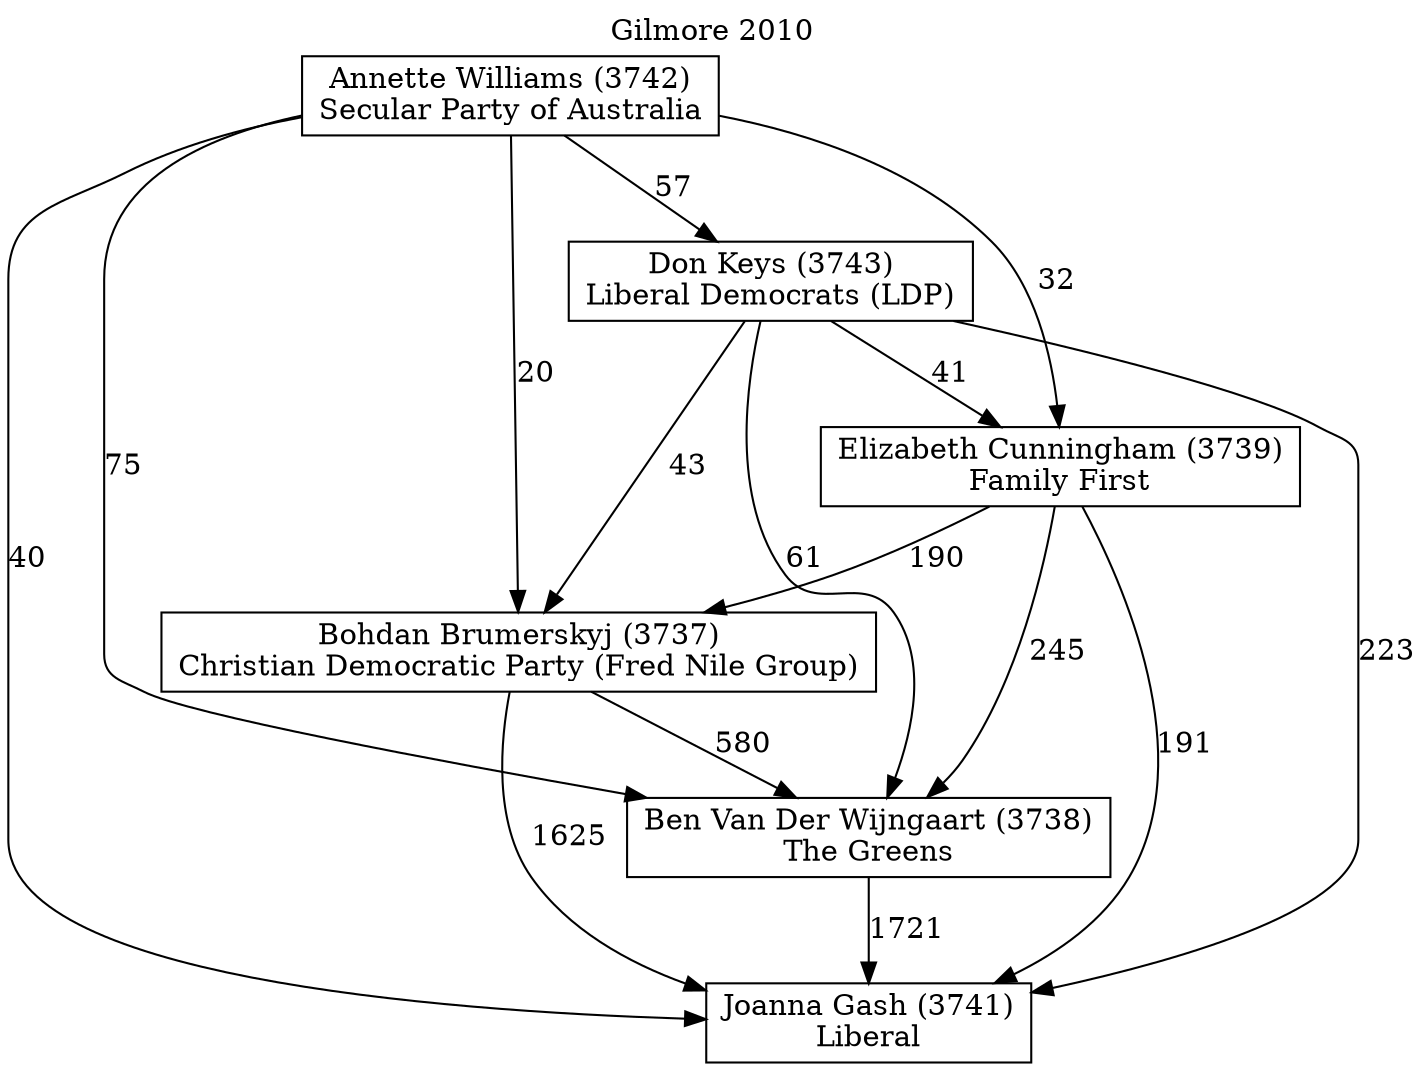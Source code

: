 // House preference flow
digraph "Joanna Gash (3741)_Gilmore_2010" {
	graph [label="Gilmore 2010" labelloc=t mclimit=2]
	node [shape=box]
	"Joanna Gash (3741)" [label="Joanna Gash (3741)
Liberal"]
	"Ben Van Der Wijngaart (3738)" [label="Ben Van Der Wijngaart (3738)
The Greens"]
	"Bohdan Brumerskyj (3737)" [label="Bohdan Brumerskyj (3737)
Christian Democratic Party (Fred Nile Group)"]
	"Elizabeth Cunningham (3739)" [label="Elizabeth Cunningham (3739)
Family First"]
	"Don Keys (3743)" [label="Don Keys (3743)
Liberal Democrats (LDP)"]
	"Annette Williams (3742)" [label="Annette Williams (3742)
Secular Party of Australia"]
	"Ben Van Der Wijngaart (3738)" -> "Joanna Gash (3741)" [label=1721]
	"Bohdan Brumerskyj (3737)" -> "Ben Van Der Wijngaart (3738)" [label=580]
	"Elizabeth Cunningham (3739)" -> "Bohdan Brumerskyj (3737)" [label=190]
	"Don Keys (3743)" -> "Elizabeth Cunningham (3739)" [label=41]
	"Annette Williams (3742)" -> "Don Keys (3743)" [label=57]
	"Bohdan Brumerskyj (3737)" -> "Joanna Gash (3741)" [label=1625]
	"Elizabeth Cunningham (3739)" -> "Joanna Gash (3741)" [label=191]
	"Don Keys (3743)" -> "Joanna Gash (3741)" [label=223]
	"Annette Williams (3742)" -> "Joanna Gash (3741)" [label=40]
	"Annette Williams (3742)" -> "Elizabeth Cunningham (3739)" [label=32]
	"Don Keys (3743)" -> "Bohdan Brumerskyj (3737)" [label=43]
	"Annette Williams (3742)" -> "Bohdan Brumerskyj (3737)" [label=20]
	"Elizabeth Cunningham (3739)" -> "Ben Van Der Wijngaart (3738)" [label=245]
	"Don Keys (3743)" -> "Ben Van Der Wijngaart (3738)" [label=61]
	"Annette Williams (3742)" -> "Ben Van Der Wijngaart (3738)" [label=75]
}
